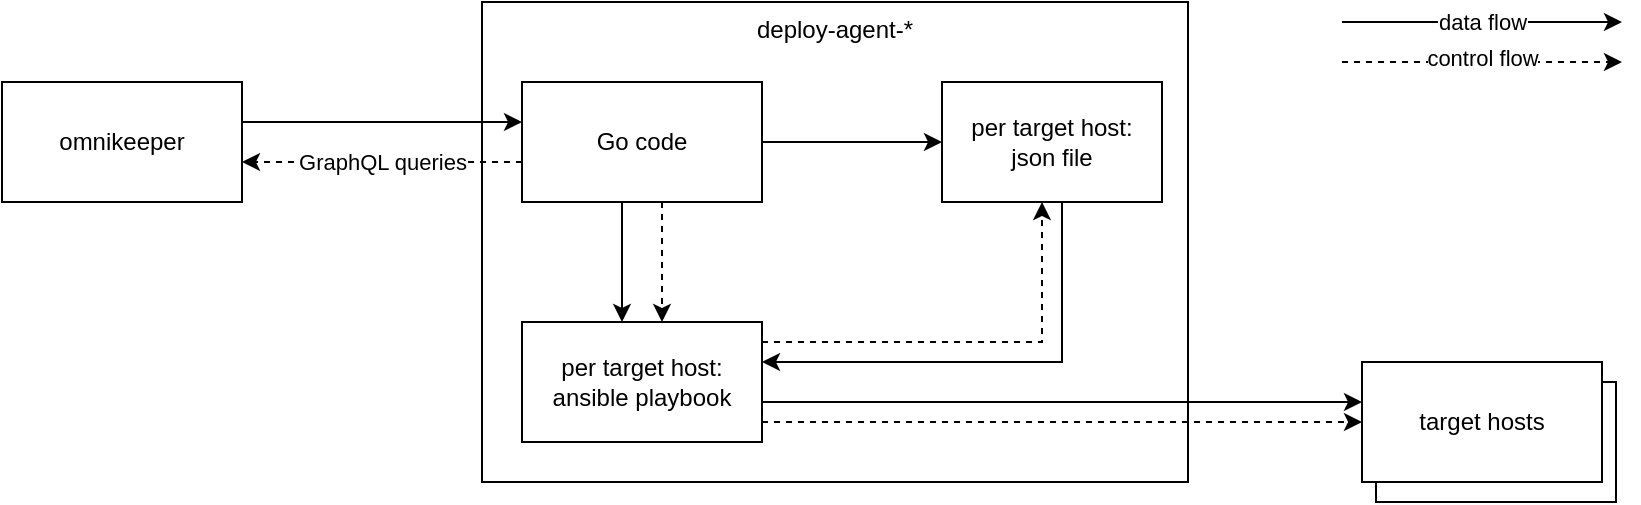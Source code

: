 <mxfile version="14.6.13" type="device"><diagram id="tHpz8sCwK6FLYQD1tz03" name="Seite-1"><mxGraphModel dx="1178" dy="671" grid="1" gridSize="10" guides="1" tooltips="1" connect="1" arrows="1" fold="1" page="1" pageScale="1" pageWidth="827" pageHeight="1169" math="0" shadow="0"><root><mxCell id="0"/><mxCell id="1" parent="0"/><mxCell id="igg2wqCqmZlcQr6tG29J-10" value="target hosts" style="rounded=0;whiteSpace=wrap;html=1;" vertex="1" parent="1"><mxGeometry x="704" y="240" width="120" height="60" as="geometry"/></mxCell><mxCell id="igg2wqCqmZlcQr6tG29J-1" value="omnikeeper" style="rounded=0;whiteSpace=wrap;html=1;" vertex="1" parent="1"><mxGeometry x="17" y="90" width="120" height="60" as="geometry"/></mxCell><mxCell id="igg2wqCqmZlcQr6tG29J-2" value="deploy-agent-*" style="rounded=0;whiteSpace=wrap;html=1;verticalAlign=top;" vertex="1" parent="1"><mxGeometry x="257" y="50" width="353" height="240" as="geometry"/></mxCell><mxCell id="igg2wqCqmZlcQr6tG29J-5" value="GraphQL queries" style="edgeStyle=orthogonalEdgeStyle;rounded=0;orthogonalLoop=1;jettySize=auto;html=1;dashed=1;" edge="1" parent="1" source="igg2wqCqmZlcQr6tG29J-3" target="igg2wqCqmZlcQr6tG29J-1"><mxGeometry relative="1" as="geometry"><Array as="points"><mxPoint x="157" y="130"/><mxPoint x="157" y="130"/></Array></mxGeometry></mxCell><mxCell id="igg2wqCqmZlcQr6tG29J-7" style="edgeStyle=orthogonalEdgeStyle;rounded=0;orthogonalLoop=1;jettySize=auto;html=1;" edge="1" parent="1" source="igg2wqCqmZlcQr6tG29J-3" target="igg2wqCqmZlcQr6tG29J-4"><mxGeometry relative="1" as="geometry"><Array as="points"><mxPoint x="327" y="180"/><mxPoint x="327" y="180"/></Array></mxGeometry></mxCell><mxCell id="igg2wqCqmZlcQr6tG29J-8" style="edgeStyle=orthogonalEdgeStyle;rounded=0;orthogonalLoop=1;jettySize=auto;html=1;dashed=1;" edge="1" parent="1" source="igg2wqCqmZlcQr6tG29J-3" target="igg2wqCqmZlcQr6tG29J-4"><mxGeometry relative="1" as="geometry"><Array as="points"><mxPoint x="347" y="170"/><mxPoint x="347" y="170"/></Array></mxGeometry></mxCell><mxCell id="igg2wqCqmZlcQr6tG29J-14" style="edgeStyle=orthogonalEdgeStyle;rounded=0;orthogonalLoop=1;jettySize=auto;html=1;" edge="1" parent="1" source="igg2wqCqmZlcQr6tG29J-3" target="igg2wqCqmZlcQr6tG29J-13"><mxGeometry relative="1" as="geometry"/></mxCell><mxCell id="igg2wqCqmZlcQr6tG29J-3" value="Go code" style="rounded=0;whiteSpace=wrap;html=1;" vertex="1" parent="1"><mxGeometry x="277" y="90" width="120" height="60" as="geometry"/></mxCell><mxCell id="igg2wqCqmZlcQr6tG29J-11" style="edgeStyle=orthogonalEdgeStyle;rounded=0;orthogonalLoop=1;jettySize=auto;html=1;dashed=1;" edge="1" parent="1" source="igg2wqCqmZlcQr6tG29J-4" target="igg2wqCqmZlcQr6tG29J-9"><mxGeometry relative="1" as="geometry"><Array as="points"><mxPoint x="537" y="260"/><mxPoint x="537" y="260"/></Array></mxGeometry></mxCell><mxCell id="igg2wqCqmZlcQr6tG29J-12" style="edgeStyle=orthogonalEdgeStyle;rounded=0;orthogonalLoop=1;jettySize=auto;html=1;" edge="1" parent="1" source="igg2wqCqmZlcQr6tG29J-4" target="igg2wqCqmZlcQr6tG29J-9"><mxGeometry relative="1" as="geometry"><Array as="points"><mxPoint x="627" y="250"/><mxPoint x="627" y="250"/></Array></mxGeometry></mxCell><mxCell id="igg2wqCqmZlcQr6tG29J-15" style="edgeStyle=orthogonalEdgeStyle;rounded=0;orthogonalLoop=1;jettySize=auto;html=1;dashed=1;" edge="1" parent="1" source="igg2wqCqmZlcQr6tG29J-4" target="igg2wqCqmZlcQr6tG29J-13"><mxGeometry relative="1" as="geometry"><Array as="points"><mxPoint x="537" y="220"/></Array></mxGeometry></mxCell><mxCell id="igg2wqCqmZlcQr6tG29J-4" value="per target host:&lt;br&gt;ansible playbook" style="rounded=0;whiteSpace=wrap;html=1;" vertex="1" parent="1"><mxGeometry x="277" y="210" width="120" height="60" as="geometry"/></mxCell><mxCell id="igg2wqCqmZlcQr6tG29J-6" style="edgeStyle=orthogonalEdgeStyle;rounded=0;orthogonalLoop=1;jettySize=auto;html=1;" edge="1" parent="1" source="igg2wqCqmZlcQr6tG29J-1" target="igg2wqCqmZlcQr6tG29J-3"><mxGeometry relative="1" as="geometry"><Array as="points"><mxPoint x="147" y="110"/><mxPoint x="147" y="110"/></Array></mxGeometry></mxCell><mxCell id="igg2wqCqmZlcQr6tG29J-9" value="target hosts" style="rounded=0;whiteSpace=wrap;html=1;" vertex="1" parent="1"><mxGeometry x="697" y="230" width="120" height="60" as="geometry"/></mxCell><mxCell id="igg2wqCqmZlcQr6tG29J-19" style="edgeStyle=orthogonalEdgeStyle;rounded=0;orthogonalLoop=1;jettySize=auto;html=1;" edge="1" parent="1" source="igg2wqCqmZlcQr6tG29J-13" target="igg2wqCqmZlcQr6tG29J-4"><mxGeometry relative="1" as="geometry"><Array as="points"><mxPoint x="547" y="230"/></Array></mxGeometry></mxCell><mxCell id="igg2wqCqmZlcQr6tG29J-13" value="per target host: &lt;br&gt;json file" style="rounded=0;whiteSpace=wrap;html=1;" vertex="1" parent="1"><mxGeometry x="487" y="90" width="110" height="60" as="geometry"/></mxCell><mxCell id="igg2wqCqmZlcQr6tG29J-16" value="data flow" style="edgeStyle=orthogonalEdgeStyle;rounded=0;orthogonalLoop=1;jettySize=auto;html=1;" edge="1" parent="1"><mxGeometry relative="1" as="geometry"><mxPoint x="687" y="60" as="sourcePoint"/><mxPoint x="827" y="60" as="targetPoint"/><Array as="points"><mxPoint x="697" y="60"/><mxPoint x="697" y="60"/></Array></mxGeometry></mxCell><mxCell id="igg2wqCqmZlcQr6tG29J-17" style="edgeStyle=orthogonalEdgeStyle;rounded=0;orthogonalLoop=1;jettySize=auto;html=1;dashed=1;" edge="1" parent="1"><mxGeometry relative="1" as="geometry"><mxPoint x="687" y="80" as="sourcePoint"/><mxPoint x="827" y="80" as="targetPoint"/><Array as="points"><mxPoint x="707" y="80"/><mxPoint x="707" y="80"/></Array></mxGeometry></mxCell><mxCell id="igg2wqCqmZlcQr6tG29J-18" value="control flow" style="edgeLabel;html=1;align=center;verticalAlign=middle;resizable=0;points=[];" vertex="1" connectable="0" parent="igg2wqCqmZlcQr6tG29J-17"><mxGeometry x="0.186" y="2" relative="1" as="geometry"><mxPoint x="-13" as="offset"/></mxGeometry></mxCell></root></mxGraphModel></diagram></mxfile>
